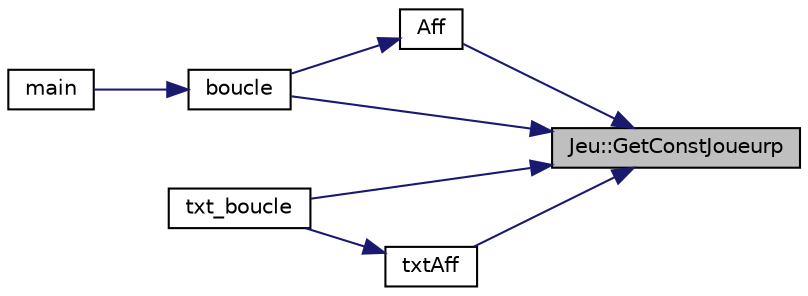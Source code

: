 digraph "Jeu::GetConstJoueurp"
{
 // LATEX_PDF_SIZE
  edge [fontname="Helvetica",fontsize="10",labelfontname="Helvetica",labelfontsize="10"];
  node [fontname="Helvetica",fontsize="10",shape=record];
  rankdir="RL";
  Node1 [label="Jeu::GetConstJoueurp",height=0.2,width=0.4,color="black", fillcolor="grey75", style="filled", fontcolor="black",tooltip="récupère l'ordi 1"];
  Node1 -> Node2 [dir="back",color="midnightblue",fontsize="10",style="solid",fontname="Helvetica"];
  Node2 [label="Aff",height=0.2,width=0.4,color="black", fillcolor="white", style="filled",URL="$affich_8cpp.html#a4d115f5d70fe281f5781a4c61a1e6573",tooltip="s'occupe de l'affichage SDL"];
  Node2 -> Node3 [dir="back",color="midnightblue",fontsize="10",style="solid",fontname="Helvetica"];
  Node3 [label="boucle",height=0.2,width=0.4,color="black", fillcolor="white", style="filled",URL="$affiche_8h.html#aabc3dc0e047350ca7cb06acf1414f306",tooltip="boucle de jeu"];
  Node3 -> Node4 [dir="back",color="midnightblue",fontsize="10",style="solid",fontname="Helvetica"];
  Node4 [label="main",height=0.2,width=0.4,color="black", fillcolor="white", style="filled",URL="$main_8cpp.html#a3c04138a5bfe5d72780bb7e82a18e627",tooltip=" "];
  Node1 -> Node3 [dir="back",color="midnightblue",fontsize="10",style="solid",fontname="Helvetica"];
  Node1 -> Node5 [dir="back",color="midnightblue",fontsize="10",style="solid",fontname="Helvetica"];
  Node5 [label="txt_boucle",height=0.2,width=0.4,color="black", fillcolor="white", style="filled",URL="$text_8h.html#ac02ace423a2a7071ca853a3eeb3a7f16",tooltip=" "];
  Node1 -> Node6 [dir="back",color="midnightblue",fontsize="10",style="solid",fontname="Helvetica"];
  Node6 [label="txtAff",height=0.2,width=0.4,color="black", fillcolor="white", style="filled",URL="$text_8cpp.html#afde74a955ef9ff6e1307ae8e4912487b",tooltip=" "];
  Node6 -> Node5 [dir="back",color="midnightblue",fontsize="10",style="solid",fontname="Helvetica"];
}
